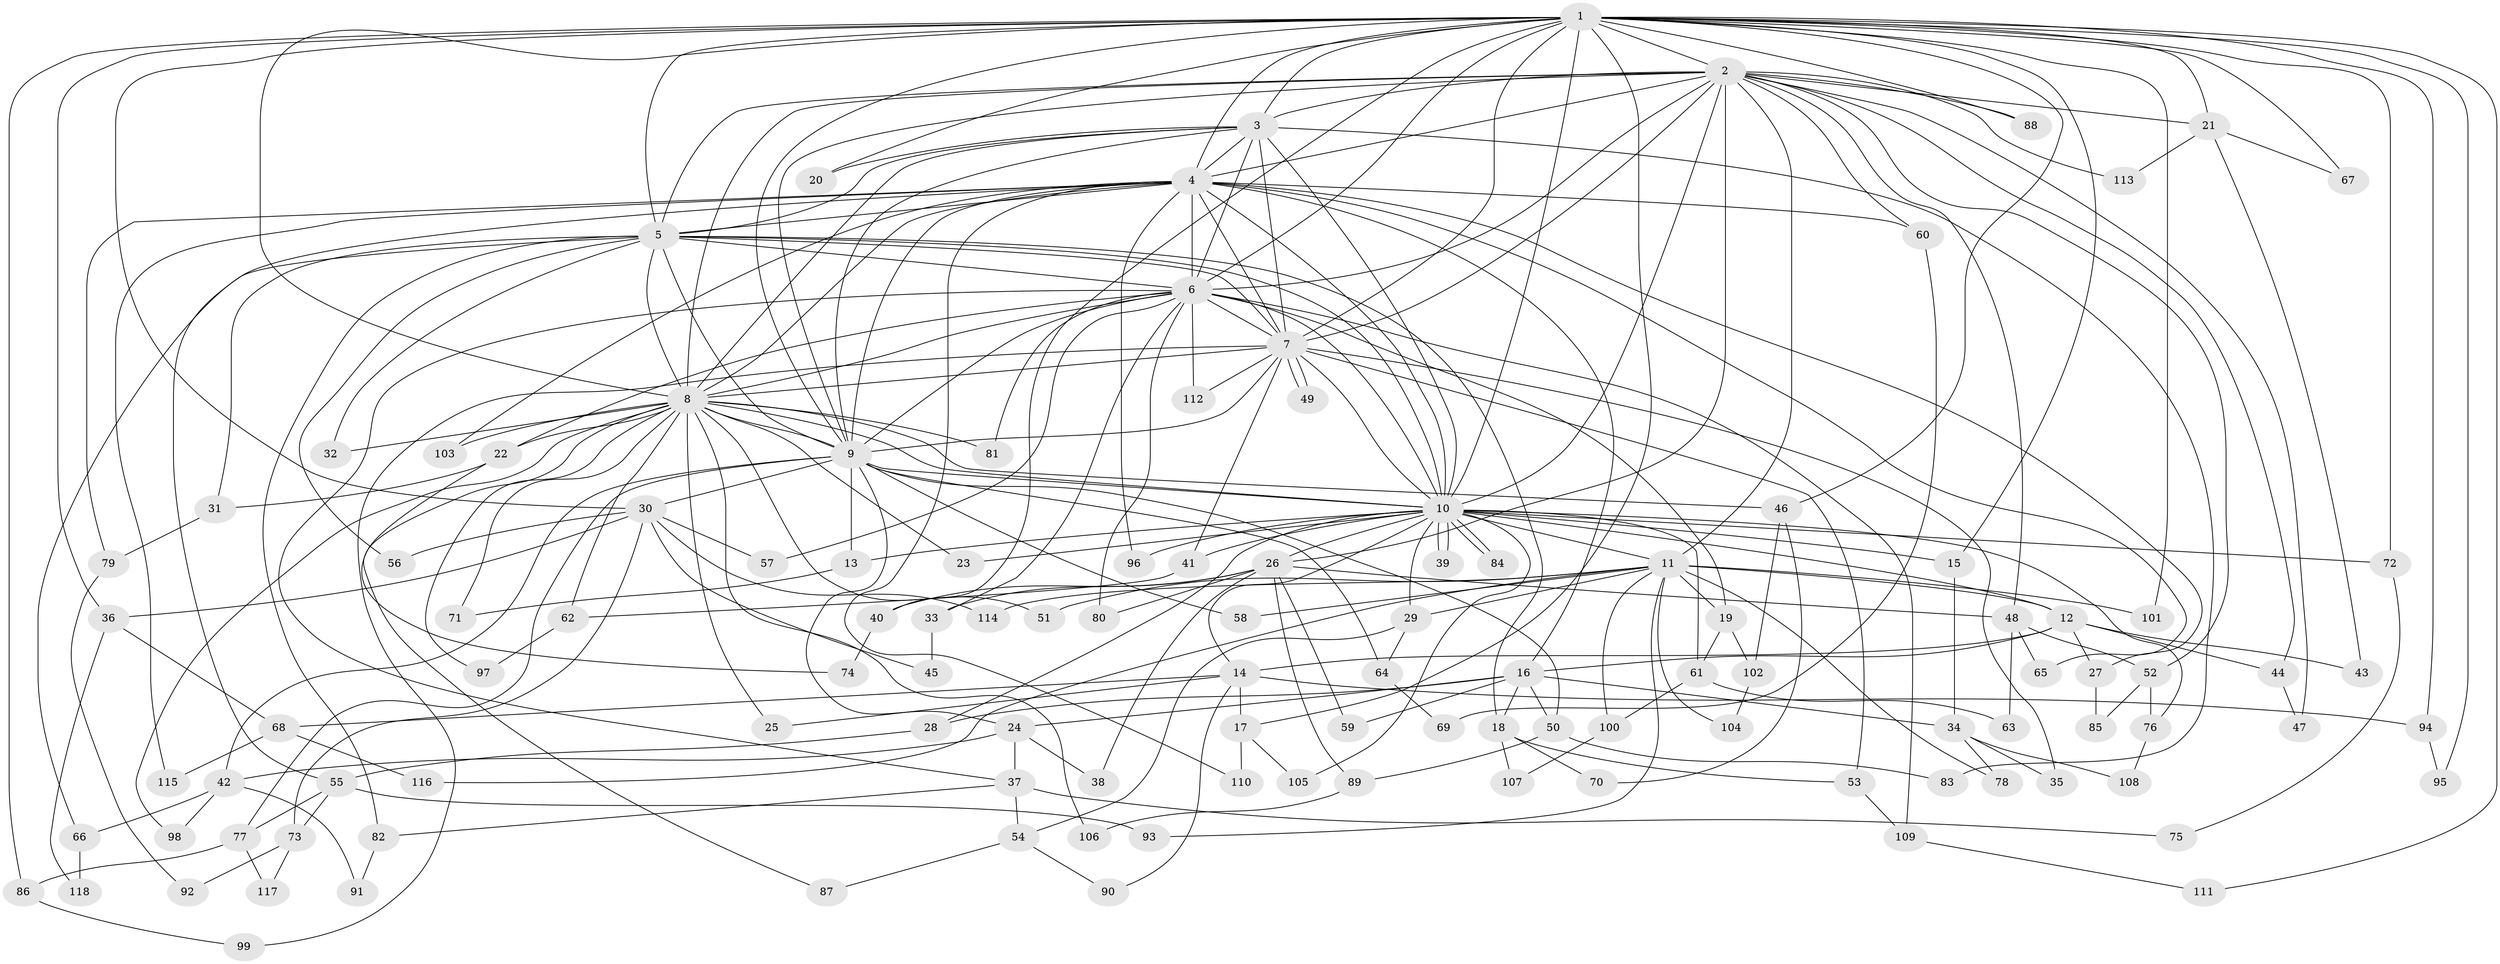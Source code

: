 // coarse degree distribution, {22: 0.011363636363636364, 26: 0.011363636363636364, 9: 0.022727272727272728, 27: 0.011363636363636364, 15: 0.022727272727272728, 14: 0.011363636363636364, 21: 0.011363636363636364, 24: 0.011363636363636364, 11: 0.011363636363636364, 3: 0.18181818181818182, 4: 0.125, 5: 0.09090909090909091, 2: 0.4318181818181818, 10: 0.011363636363636364, 8: 0.011363636363636364, 6: 0.011363636363636364, 1: 0.011363636363636364}
// Generated by graph-tools (version 1.1) at 2025/51/02/27/25 19:51:46]
// undirected, 118 vertices, 261 edges
graph export_dot {
graph [start="1"]
  node [color=gray90,style=filled];
  1;
  2;
  3;
  4;
  5;
  6;
  7;
  8;
  9;
  10;
  11;
  12;
  13;
  14;
  15;
  16;
  17;
  18;
  19;
  20;
  21;
  22;
  23;
  24;
  25;
  26;
  27;
  28;
  29;
  30;
  31;
  32;
  33;
  34;
  35;
  36;
  37;
  38;
  39;
  40;
  41;
  42;
  43;
  44;
  45;
  46;
  47;
  48;
  49;
  50;
  51;
  52;
  53;
  54;
  55;
  56;
  57;
  58;
  59;
  60;
  61;
  62;
  63;
  64;
  65;
  66;
  67;
  68;
  69;
  70;
  71;
  72;
  73;
  74;
  75;
  76;
  77;
  78;
  79;
  80;
  81;
  82;
  83;
  84;
  85;
  86;
  87;
  88;
  89;
  90;
  91;
  92;
  93;
  94;
  95;
  96;
  97;
  98;
  99;
  100;
  101;
  102;
  103;
  104;
  105;
  106;
  107;
  108;
  109;
  110;
  111;
  112;
  113;
  114;
  115;
  116;
  117;
  118;
  1 -- 2;
  1 -- 3;
  1 -- 4;
  1 -- 5;
  1 -- 6;
  1 -- 7;
  1 -- 8;
  1 -- 9;
  1 -- 10;
  1 -- 15;
  1 -- 17;
  1 -- 20;
  1 -- 21;
  1 -- 30;
  1 -- 36;
  1 -- 40;
  1 -- 46;
  1 -- 67;
  1 -- 72;
  1 -- 86;
  1 -- 88;
  1 -- 94;
  1 -- 95;
  1 -- 101;
  1 -- 111;
  2 -- 3;
  2 -- 4;
  2 -- 5;
  2 -- 6;
  2 -- 7;
  2 -- 8;
  2 -- 9;
  2 -- 10;
  2 -- 11;
  2 -- 21;
  2 -- 26;
  2 -- 44;
  2 -- 47;
  2 -- 48;
  2 -- 52;
  2 -- 60;
  2 -- 88;
  2 -- 113;
  3 -- 4;
  3 -- 5;
  3 -- 6;
  3 -- 7;
  3 -- 8;
  3 -- 9;
  3 -- 10;
  3 -- 20;
  3 -- 83;
  4 -- 5;
  4 -- 6;
  4 -- 7;
  4 -- 8;
  4 -- 9;
  4 -- 10;
  4 -- 16;
  4 -- 27;
  4 -- 55;
  4 -- 60;
  4 -- 65;
  4 -- 79;
  4 -- 96;
  4 -- 103;
  4 -- 110;
  4 -- 115;
  5 -- 6;
  5 -- 7;
  5 -- 8;
  5 -- 9;
  5 -- 10;
  5 -- 18;
  5 -- 31;
  5 -- 32;
  5 -- 56;
  5 -- 66;
  5 -- 82;
  6 -- 7;
  6 -- 8;
  6 -- 9;
  6 -- 10;
  6 -- 19;
  6 -- 22;
  6 -- 33;
  6 -- 37;
  6 -- 57;
  6 -- 80;
  6 -- 81;
  6 -- 109;
  6 -- 112;
  7 -- 8;
  7 -- 9;
  7 -- 10;
  7 -- 35;
  7 -- 41;
  7 -- 49;
  7 -- 49;
  7 -- 53;
  7 -- 99;
  7 -- 112;
  8 -- 9;
  8 -- 10;
  8 -- 22;
  8 -- 23;
  8 -- 25;
  8 -- 32;
  8 -- 46;
  8 -- 51;
  8 -- 62;
  8 -- 71;
  8 -- 81;
  8 -- 87;
  8 -- 97;
  8 -- 98;
  8 -- 103;
  8 -- 106;
  9 -- 10;
  9 -- 13;
  9 -- 24;
  9 -- 30;
  9 -- 42;
  9 -- 50;
  9 -- 58;
  9 -- 64;
  9 -- 77;
  10 -- 11;
  10 -- 12;
  10 -- 13;
  10 -- 14;
  10 -- 15;
  10 -- 23;
  10 -- 26;
  10 -- 28;
  10 -- 29;
  10 -- 39;
  10 -- 39;
  10 -- 41;
  10 -- 61;
  10 -- 72;
  10 -- 76;
  10 -- 84;
  10 -- 84;
  10 -- 96;
  10 -- 105;
  11 -- 12;
  11 -- 19;
  11 -- 29;
  11 -- 51;
  11 -- 58;
  11 -- 78;
  11 -- 93;
  11 -- 100;
  11 -- 101;
  11 -- 104;
  11 -- 114;
  11 -- 116;
  12 -- 14;
  12 -- 16;
  12 -- 27;
  12 -- 43;
  12 -- 44;
  13 -- 71;
  14 -- 17;
  14 -- 25;
  14 -- 68;
  14 -- 90;
  14 -- 94;
  15 -- 34;
  16 -- 18;
  16 -- 24;
  16 -- 28;
  16 -- 34;
  16 -- 50;
  16 -- 59;
  17 -- 105;
  17 -- 110;
  18 -- 53;
  18 -- 70;
  18 -- 107;
  19 -- 61;
  19 -- 102;
  21 -- 43;
  21 -- 67;
  21 -- 113;
  22 -- 31;
  22 -- 74;
  24 -- 37;
  24 -- 38;
  24 -- 42;
  26 -- 33;
  26 -- 38;
  26 -- 40;
  26 -- 48;
  26 -- 59;
  26 -- 80;
  26 -- 89;
  27 -- 85;
  28 -- 55;
  29 -- 54;
  29 -- 64;
  30 -- 36;
  30 -- 45;
  30 -- 56;
  30 -- 57;
  30 -- 73;
  30 -- 114;
  31 -- 79;
  33 -- 45;
  34 -- 35;
  34 -- 78;
  34 -- 108;
  36 -- 68;
  36 -- 118;
  37 -- 54;
  37 -- 75;
  37 -- 82;
  40 -- 74;
  41 -- 62;
  42 -- 66;
  42 -- 91;
  42 -- 98;
  44 -- 47;
  46 -- 70;
  46 -- 102;
  48 -- 52;
  48 -- 63;
  48 -- 65;
  50 -- 83;
  50 -- 89;
  52 -- 76;
  52 -- 85;
  53 -- 109;
  54 -- 87;
  54 -- 90;
  55 -- 73;
  55 -- 77;
  55 -- 93;
  60 -- 69;
  61 -- 63;
  61 -- 100;
  62 -- 97;
  64 -- 69;
  66 -- 118;
  68 -- 115;
  68 -- 116;
  72 -- 75;
  73 -- 92;
  73 -- 117;
  76 -- 108;
  77 -- 86;
  77 -- 117;
  79 -- 92;
  82 -- 91;
  86 -- 99;
  89 -- 106;
  94 -- 95;
  100 -- 107;
  102 -- 104;
  109 -- 111;
}
